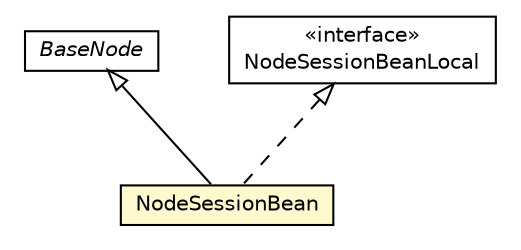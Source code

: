 #!/usr/local/bin/dot
#
# Class diagram 
# Generated by UMLGraph version R5_6-24-gf6e263 (http://www.umlgraph.org/)
#

digraph G {
	edge [fontname="Helvetica",fontsize=10,labelfontname="Helvetica",labelfontsize=10];
	node [fontname="Helvetica",fontsize=10,shape=plaintext];
	nodesep=0.25;
	ranksep=0.5;
	// org.unict.ing.pds.dhtdb.utils.common.BaseNode
	c1820 [label=<<table title="org.unict.ing.pds.dhtdb.utils.common.BaseNode" border="0" cellborder="1" cellspacing="0" cellpadding="2" port="p" href="../../utils/common/BaseNode.html">
		<tr><td><table border="0" cellspacing="0" cellpadding="1">
<tr><td align="center" balign="center"><font face="Helvetica-Oblique"> BaseNode </font></td></tr>
		</table></td></tr>
		</table>>, URL="../../utils/common/BaseNode.html", fontname="Helvetica", fontcolor="black", fontsize=10.0];
	// org.unict.ing.pds.dhtdb.replica.p2p.NodeSessionBean
	c1840 [label=<<table title="org.unict.ing.pds.dhtdb.replica.p2p.NodeSessionBean" border="0" cellborder="1" cellspacing="0" cellpadding="2" port="p" bgcolor="lemonChiffon" href="./NodeSessionBean.html">
		<tr><td><table border="0" cellspacing="0" cellpadding="1">
<tr><td align="center" balign="center"> NodeSessionBean </td></tr>
		</table></td></tr>
		</table>>, URL="./NodeSessionBean.html", fontname="Helvetica", fontcolor="black", fontsize=10.0];
	// org.unict.ing.pds.dhtdb.replica.p2p.NodeSessionBeanLocal
	c1841 [label=<<table title="org.unict.ing.pds.dhtdb.replica.p2p.NodeSessionBeanLocal" border="0" cellborder="1" cellspacing="0" cellpadding="2" port="p" href="./NodeSessionBeanLocal.html">
		<tr><td><table border="0" cellspacing="0" cellpadding="1">
<tr><td align="center" balign="center"> &#171;interface&#187; </td></tr>
<tr><td align="center" balign="center"> NodeSessionBeanLocal </td></tr>
		</table></td></tr>
		</table>>, URL="./NodeSessionBeanLocal.html", fontname="Helvetica", fontcolor="black", fontsize=10.0];
	//org.unict.ing.pds.dhtdb.replica.p2p.NodeSessionBean extends org.unict.ing.pds.dhtdb.utils.common.BaseNode
	c1820:p -> c1840:p [dir=back,arrowtail=empty];
	//org.unict.ing.pds.dhtdb.replica.p2p.NodeSessionBean implements org.unict.ing.pds.dhtdb.replica.p2p.NodeSessionBeanLocal
	c1841:p -> c1840:p [dir=back,arrowtail=empty,style=dashed];
}


